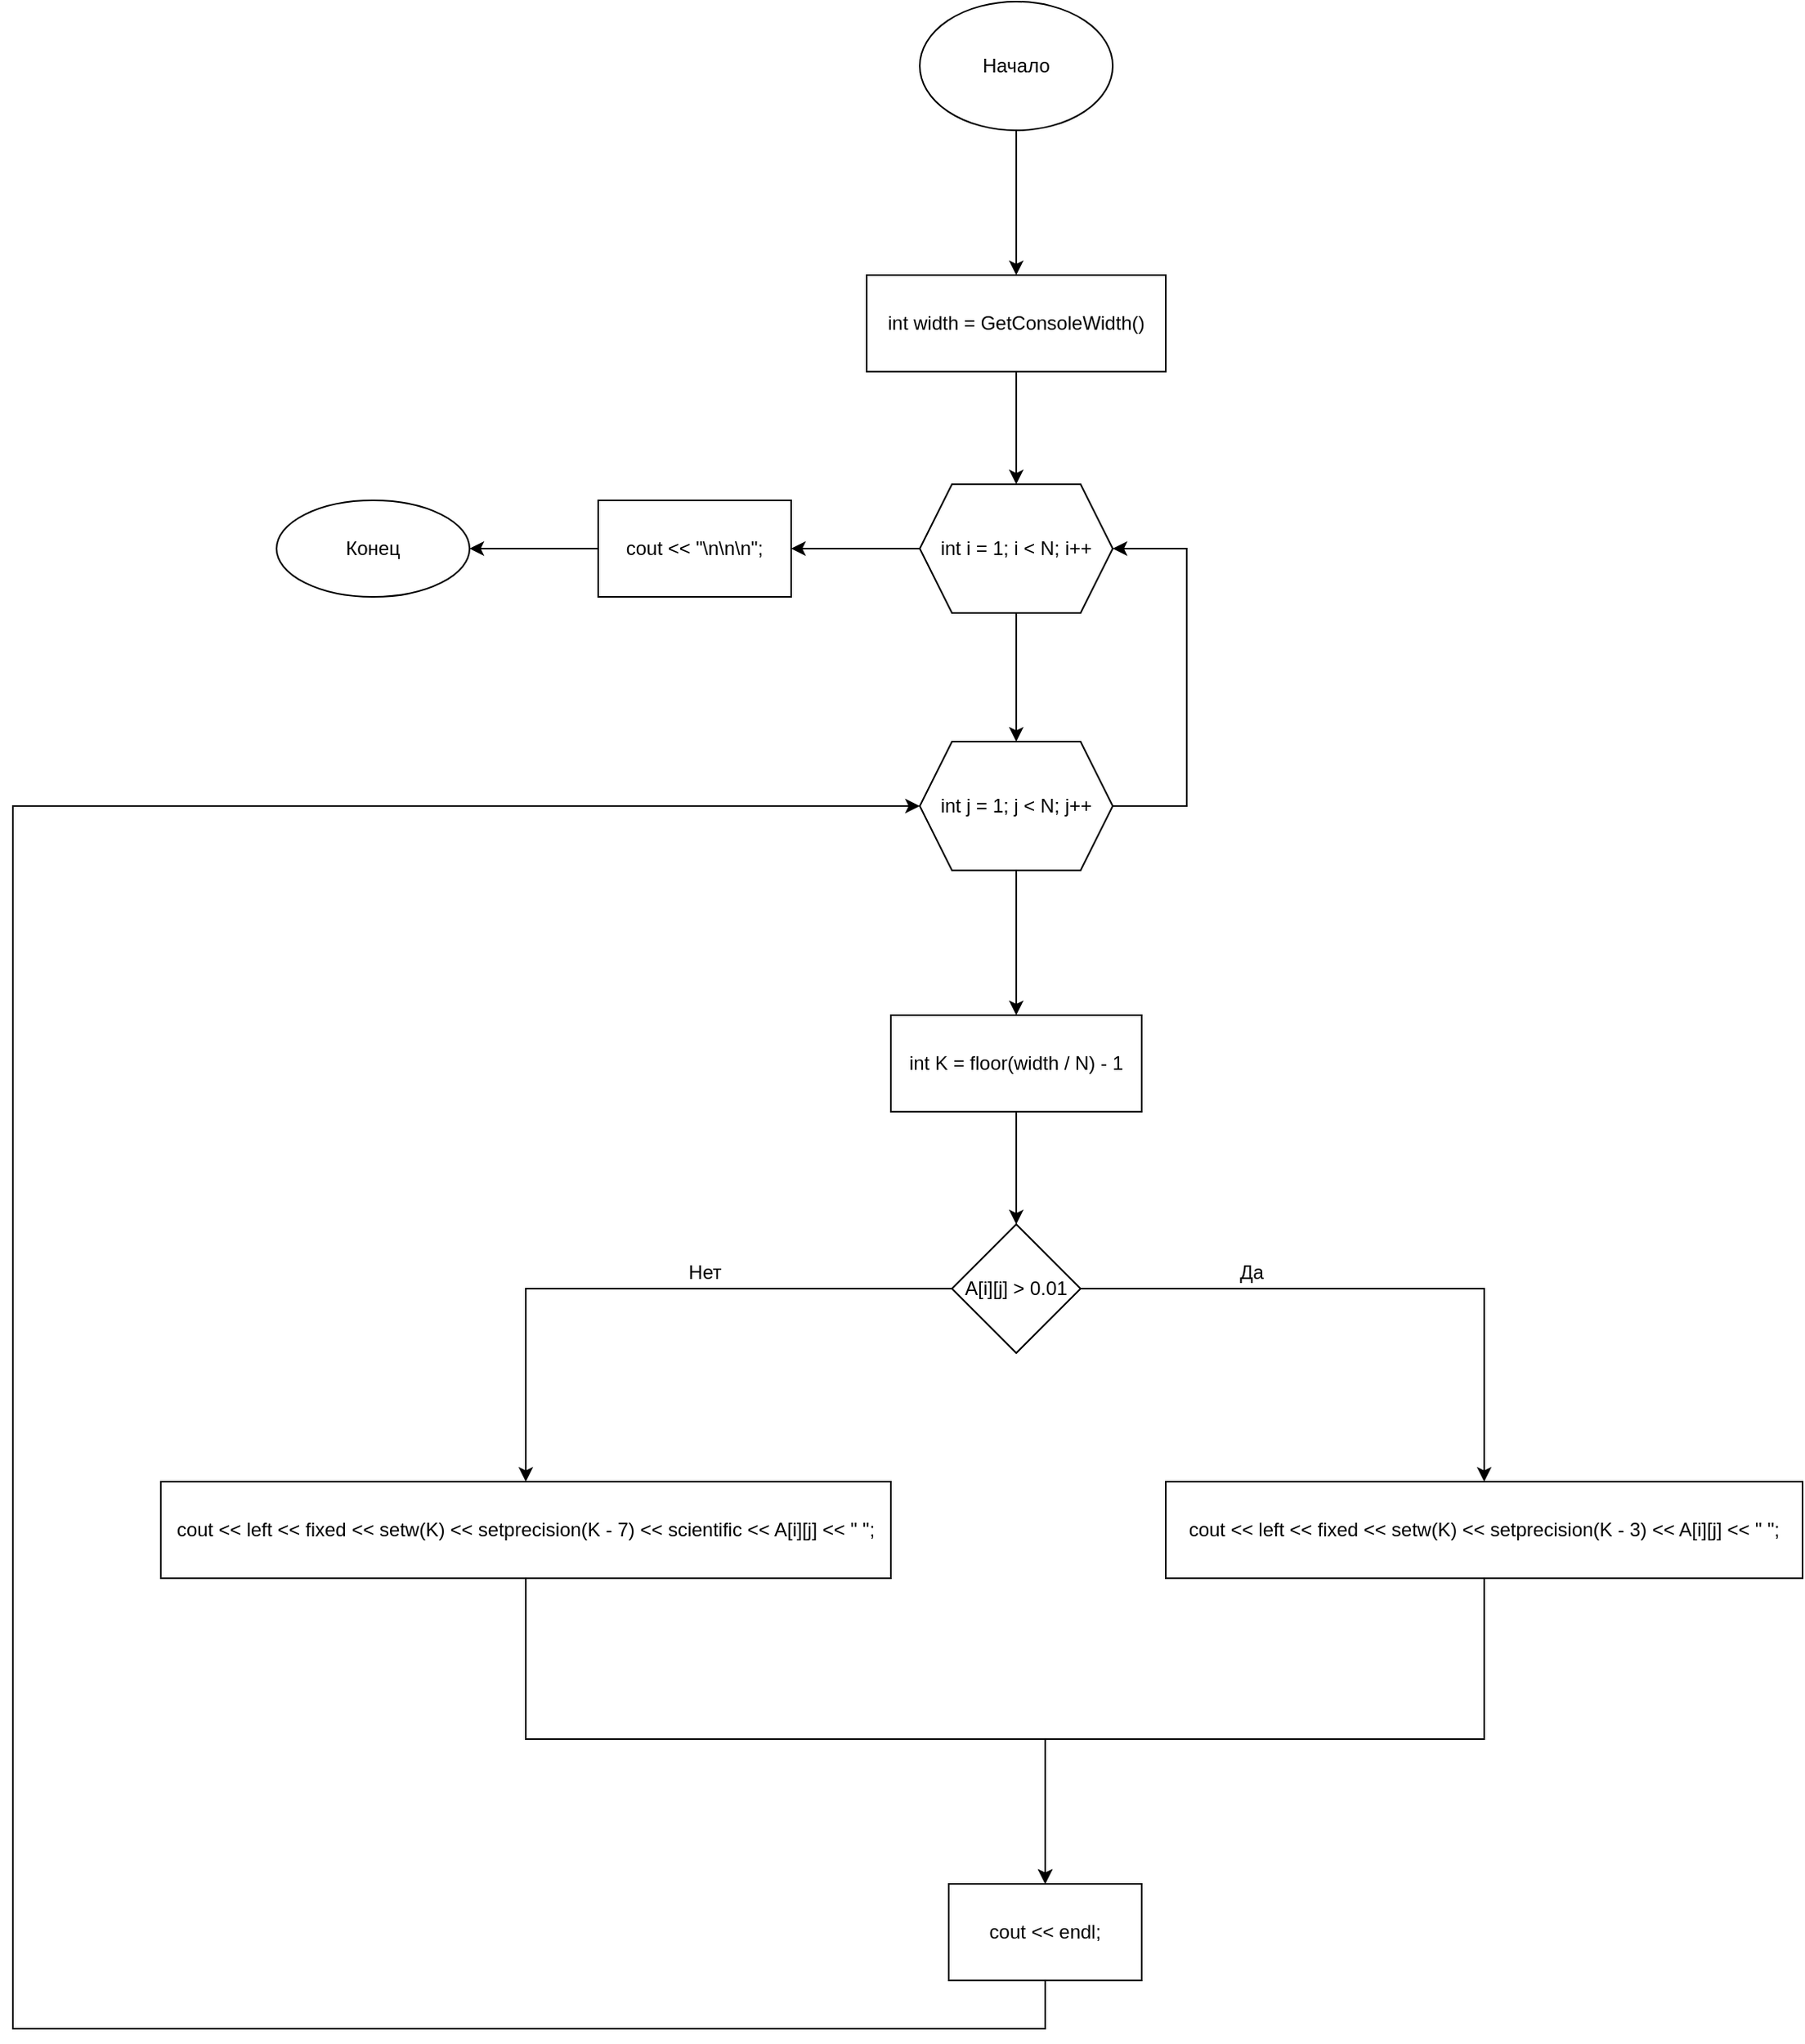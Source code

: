 <mxfile version="15.8.7" type="device"><diagram id="OGjJ7Ui-ZBY8akuSFtJi" name="Страница 1"><mxGraphModel dx="1865" dy="649" grid="1" gridSize="10" guides="1" tooltips="1" connect="1" arrows="1" fold="1" page="1" pageScale="1" pageWidth="827" pageHeight="1169" math="0" shadow="0"><root><mxCell id="0"/><mxCell id="1" parent="0"/><mxCell id="dixlMy-ytXoQemnLAPRz-3" value="" style="edgeStyle=orthogonalEdgeStyle;rounded=0;orthogonalLoop=1;jettySize=auto;html=1;" parent="1" source="dixlMy-ytXoQemnLAPRz-1" target="dixlMy-ytXoQemnLAPRz-2" edge="1"><mxGeometry relative="1" as="geometry"/></mxCell><mxCell id="dixlMy-ytXoQemnLAPRz-1" value="Начало" style="ellipse;whiteSpace=wrap;html=1;" parent="1" vertex="1"><mxGeometry x="354" y="40" width="120" height="80" as="geometry"/></mxCell><mxCell id="dixlMy-ytXoQemnLAPRz-5" value="" style="edgeStyle=orthogonalEdgeStyle;rounded=0;orthogonalLoop=1;jettySize=auto;html=1;" parent="1" source="dixlMy-ytXoQemnLAPRz-2" target="dixlMy-ytXoQemnLAPRz-4" edge="1"><mxGeometry relative="1" as="geometry"/></mxCell><mxCell id="dixlMy-ytXoQemnLAPRz-2" value="int width = GetConsoleWidth()" style="whiteSpace=wrap;html=1;" parent="1" vertex="1"><mxGeometry x="321" y="210" width="186" height="60" as="geometry"/></mxCell><mxCell id="dixlMy-ytXoQemnLAPRz-7" value="" style="edgeStyle=orthogonalEdgeStyle;rounded=0;orthogonalLoop=1;jettySize=auto;html=1;" parent="1" source="dixlMy-ytXoQemnLAPRz-4" target="dixlMy-ytXoQemnLAPRz-6" edge="1"><mxGeometry relative="1" as="geometry"/></mxCell><mxCell id="vQOW2J_5wNjrACTiFGRr-2" value="" style="edgeStyle=orthogonalEdgeStyle;rounded=0;orthogonalLoop=1;jettySize=auto;html=1;" edge="1" parent="1" source="dixlMy-ytXoQemnLAPRz-4" target="vQOW2J_5wNjrACTiFGRr-1"><mxGeometry relative="1" as="geometry"/></mxCell><mxCell id="dixlMy-ytXoQemnLAPRz-4" value="int i = 1; i &lt; N; i++" style="shape=hexagon;perimeter=hexagonPerimeter2;whiteSpace=wrap;html=1;fixedSize=1;" parent="1" vertex="1"><mxGeometry x="354" y="340" width="120" height="80" as="geometry"/></mxCell><mxCell id="dixlMy-ytXoQemnLAPRz-9" value="" style="edgeStyle=orthogonalEdgeStyle;rounded=0;orthogonalLoop=1;jettySize=auto;html=1;" parent="1" source="dixlMy-ytXoQemnLAPRz-6" target="dixlMy-ytXoQemnLAPRz-8" edge="1"><mxGeometry relative="1" as="geometry"/></mxCell><mxCell id="dixlMy-ytXoQemnLAPRz-24" style="edgeStyle=orthogonalEdgeStyle;rounded=0;orthogonalLoop=1;jettySize=auto;html=1;entryX=1;entryY=0.5;entryDx=0;entryDy=0;" parent="1" source="dixlMy-ytXoQemnLAPRz-6" target="dixlMy-ytXoQemnLAPRz-4" edge="1"><mxGeometry relative="1" as="geometry"><mxPoint x="480" y="380" as="targetPoint"/><Array as="points"><mxPoint x="520" y="540"/><mxPoint x="520" y="380"/></Array></mxGeometry></mxCell><mxCell id="dixlMy-ytXoQemnLAPRz-6" value="int j = 1; j &lt; N; j++" style="shape=hexagon;perimeter=hexagonPerimeter2;whiteSpace=wrap;html=1;fixedSize=1;" parent="1" vertex="1"><mxGeometry x="354" y="500" width="120" height="80" as="geometry"/></mxCell><mxCell id="dixlMy-ytXoQemnLAPRz-11" value="" style="edgeStyle=orthogonalEdgeStyle;rounded=0;orthogonalLoop=1;jettySize=auto;html=1;" parent="1" source="dixlMy-ytXoQemnLAPRz-8" target="dixlMy-ytXoQemnLAPRz-10" edge="1"><mxGeometry relative="1" as="geometry"/></mxCell><mxCell id="dixlMy-ytXoQemnLAPRz-8" value="int K = floor(width / N) - 1" style="whiteSpace=wrap;html=1;" parent="1" vertex="1"><mxGeometry x="336" y="670" width="156" height="60" as="geometry"/></mxCell><mxCell id="dixlMy-ytXoQemnLAPRz-13" value="" style="edgeStyle=orthogonalEdgeStyle;rounded=0;orthogonalLoop=1;jettySize=auto;html=1;" parent="1" source="dixlMy-ytXoQemnLAPRz-10" target="dixlMy-ytXoQemnLAPRz-12" edge="1"><mxGeometry relative="1" as="geometry"/></mxCell><mxCell id="dixlMy-ytXoQemnLAPRz-17" value="" style="edgeStyle=orthogonalEdgeStyle;rounded=0;orthogonalLoop=1;jettySize=auto;html=1;" parent="1" source="dixlMy-ytXoQemnLAPRz-10" target="dixlMy-ytXoQemnLAPRz-16" edge="1"><mxGeometry relative="1" as="geometry"/></mxCell><mxCell id="dixlMy-ytXoQemnLAPRz-10" value="A[i][j] &gt; 0.01" style="rhombus;whiteSpace=wrap;html=1;" parent="1" vertex="1"><mxGeometry x="374" y="800" width="80" height="80" as="geometry"/></mxCell><mxCell id="dixlMy-ytXoQemnLAPRz-22" style="edgeStyle=orthogonalEdgeStyle;rounded=0;orthogonalLoop=1;jettySize=auto;html=1;exitX=0.5;exitY=1;exitDx=0;exitDy=0;entryX=0.5;entryY=0;entryDx=0;entryDy=0;" parent="1" source="dixlMy-ytXoQemnLAPRz-12" target="dixlMy-ytXoQemnLAPRz-20" edge="1"><mxGeometry relative="1" as="geometry"><Array as="points"><mxPoint x="705" y="1120"/><mxPoint x="432" y="1120"/></Array></mxGeometry></mxCell><mxCell id="dixlMy-ytXoQemnLAPRz-12" value="cout &amp;lt;&amp;lt; left &amp;lt;&amp;lt; fixed &amp;lt;&amp;lt; setw(K) &amp;lt;&amp;lt; setprecision(K - 3) &amp;lt;&amp;lt; A[i][j] &amp;lt;&amp;lt; &quot; &quot;;" style="whiteSpace=wrap;html=1;" parent="1" vertex="1"><mxGeometry x="507" y="960" width="396" height="60" as="geometry"/></mxCell><mxCell id="dixlMy-ytXoQemnLAPRz-21" value="" style="edgeStyle=orthogonalEdgeStyle;rounded=0;orthogonalLoop=1;jettySize=auto;html=1;" parent="1" source="dixlMy-ytXoQemnLAPRz-16" target="dixlMy-ytXoQemnLAPRz-20" edge="1"><mxGeometry relative="1" as="geometry"><Array as="points"><mxPoint x="109" y="1120"/></Array></mxGeometry></mxCell><mxCell id="dixlMy-ytXoQemnLAPRz-16" value="cout &lt;&lt; left &lt;&lt; fixed &lt;&lt; setw(K) &lt;&lt; setprecision(K - 7) &lt;&lt; scientific &lt;&lt; A[i][j] &lt;&lt; &quot; &quot;;" style="whiteSpace=wrap;html=1;" parent="1" vertex="1"><mxGeometry x="-118" y="960" width="454" height="60" as="geometry"/></mxCell><mxCell id="dixlMy-ytXoQemnLAPRz-18" value="Да" style="text;html=1;align=center;verticalAlign=middle;resizable=0;points=[];autosize=1;strokeColor=none;fillColor=none;" parent="1" vertex="1"><mxGeometry x="545" y="820" width="30" height="20" as="geometry"/></mxCell><mxCell id="dixlMy-ytXoQemnLAPRz-19" value="Нет" style="text;html=1;align=center;verticalAlign=middle;resizable=0;points=[];autosize=1;strokeColor=none;fillColor=none;" parent="1" vertex="1"><mxGeometry x="200" y="820" width="40" height="20" as="geometry"/></mxCell><mxCell id="dixlMy-ytXoQemnLAPRz-23" style="edgeStyle=orthogonalEdgeStyle;rounded=0;orthogonalLoop=1;jettySize=auto;html=1;entryX=0;entryY=0.5;entryDx=0;entryDy=0;" parent="1" source="dixlMy-ytXoQemnLAPRz-20" target="dixlMy-ytXoQemnLAPRz-6" edge="1"><mxGeometry relative="1" as="geometry"><mxPoint x="-210" y="540" as="targetPoint"/><Array as="points"><mxPoint x="432" y="1300"/><mxPoint x="-210" y="1300"/><mxPoint x="-210" y="540"/></Array></mxGeometry></mxCell><mxCell id="dixlMy-ytXoQemnLAPRz-20" value="cout &lt;&lt; endl;" style="whiteSpace=wrap;html=1;" parent="1" vertex="1"><mxGeometry x="372" y="1210" width="120" height="60" as="geometry"/></mxCell><mxCell id="vQOW2J_5wNjrACTiFGRr-4" value="" style="edgeStyle=orthogonalEdgeStyle;rounded=0;orthogonalLoop=1;jettySize=auto;html=1;" edge="1" parent="1" source="vQOW2J_5wNjrACTiFGRr-1" target="vQOW2J_5wNjrACTiFGRr-3"><mxGeometry relative="1" as="geometry"/></mxCell><mxCell id="vQOW2J_5wNjrACTiFGRr-1" value="cout &lt;&lt; &quot;\n\n\n&quot;;" style="whiteSpace=wrap;html=1;" vertex="1" parent="1"><mxGeometry x="154" y="350" width="120" height="60" as="geometry"/></mxCell><mxCell id="vQOW2J_5wNjrACTiFGRr-3" value="Конец" style="ellipse;whiteSpace=wrap;html=1;" vertex="1" parent="1"><mxGeometry x="-46" y="350" width="120" height="60" as="geometry"/></mxCell></root></mxGraphModel></diagram></mxfile>